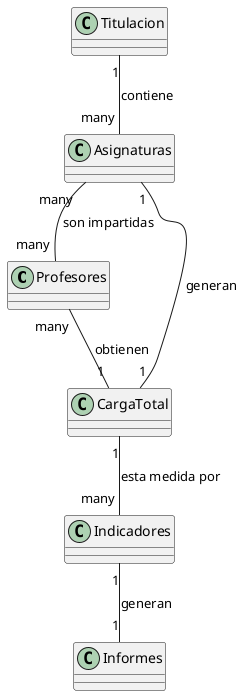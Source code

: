 @@startuml
class Profesores
class Indicadores
class Informes
class Titulacion
class CargaTotal
class Asignaturas


Titulacion "1" -- "many" Asignaturas : contiene
Asignaturas "many" -- "many" Profesores : son impartidas
Asignaturas "1" -- "1" CargaTotal : generan
Profesores "many" -- "1" CargaTotal : obtienen
CargaTotal "1" -- "many" Indicadores : esta medida por
Indicadores "1" -- "1" Informes : generan

@@enduml